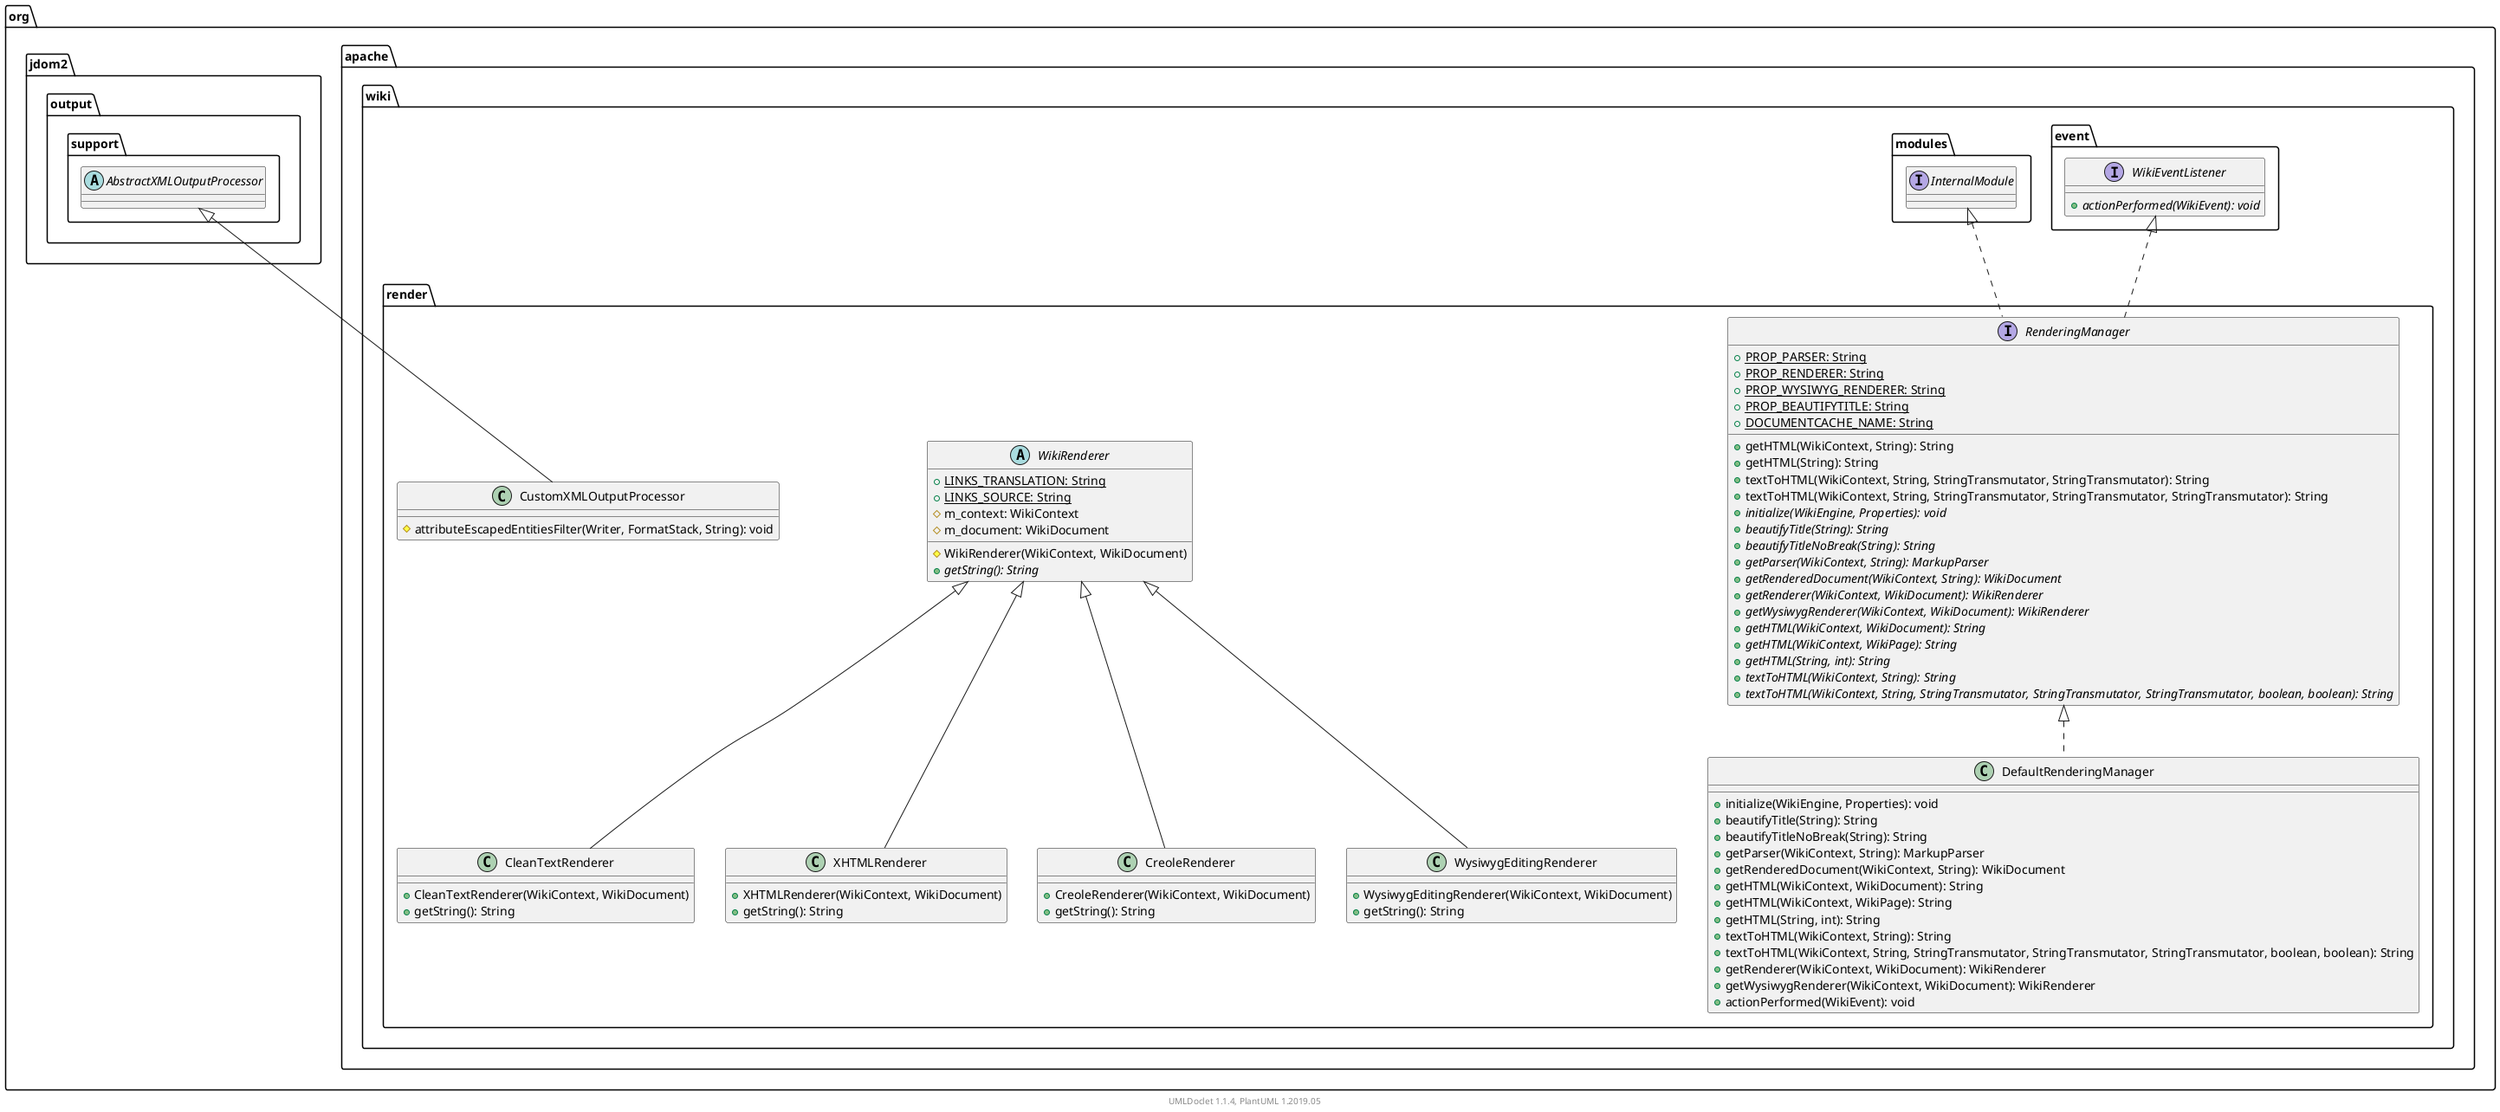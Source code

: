 @startuml

    namespace org.apache.wiki.render {

        class CustomXMLOutputProcessor [[CustomXMLOutputProcessor.html]] {
            #attributeEscapedEntitiesFilter(Writer, FormatStack, String): void
        }

        class DefaultRenderingManager [[DefaultRenderingManager.html]] {
            +initialize(WikiEngine, Properties): void
            +beautifyTitle(String): String
            +beautifyTitleNoBreak(String): String
            +getParser(WikiContext, String): MarkupParser
            +getRenderedDocument(WikiContext, String): WikiDocument
            +getHTML(WikiContext, WikiDocument): String
            +getHTML(WikiContext, WikiPage): String
            +getHTML(String, int): String
            +textToHTML(WikiContext, String): String
            +textToHTML(WikiContext, String, StringTransmutator, StringTransmutator, StringTransmutator, boolean, boolean): String
            +getRenderer(WikiContext, WikiDocument): WikiRenderer
            +getWysiwygRenderer(WikiContext, WikiDocument): WikiRenderer
            +actionPerformed(WikiEvent): void
        }

        class CleanTextRenderer [[CleanTextRenderer.html]] {
            +CleanTextRenderer(WikiContext, WikiDocument)
            +getString(): String
        }

        class XHTMLRenderer [[XHTMLRenderer.html]] {
            +XHTMLRenderer(WikiContext, WikiDocument)
            +getString(): String
        }

        abstract class WikiRenderer [[WikiRenderer.html]] {
            {static} +LINKS_TRANSLATION: String
            {static} +LINKS_SOURCE: String
            #m_context: WikiContext
            #m_document: WikiDocument
            #WikiRenderer(WikiContext, WikiDocument)
            {abstract} +getString(): String
        }

        interface RenderingManager [[RenderingManager.html]] {
            {static} +PROP_PARSER: String
            {static} +PROP_RENDERER: String
            {static} +PROP_WYSIWYG_RENDERER: String
            {static} +PROP_BEAUTIFYTITLE: String
            {static} +DOCUMENTCACHE_NAME: String
            +getHTML(WikiContext, String): String
            +getHTML(String): String
            +textToHTML(WikiContext, String, StringTransmutator, StringTransmutator): String
            +textToHTML(WikiContext, String, StringTransmutator, StringTransmutator, StringTransmutator): String
            {abstract} +initialize(WikiEngine, Properties): void
            {abstract} +beautifyTitle(String): String
            {abstract} +beautifyTitleNoBreak(String): String
            {abstract} +getParser(WikiContext, String): MarkupParser
            {abstract} +getRenderedDocument(WikiContext, String): WikiDocument
            {abstract} +getRenderer(WikiContext, WikiDocument): WikiRenderer
            {abstract} +getWysiwygRenderer(WikiContext, WikiDocument): WikiRenderer
            {abstract} +getHTML(WikiContext, WikiDocument): String
            {abstract} +getHTML(WikiContext, WikiPage): String
            {abstract} +getHTML(String, int): String
            {abstract} +textToHTML(WikiContext, String): String
            {abstract} +textToHTML(WikiContext, String, StringTransmutator, StringTransmutator, StringTransmutator, boolean, boolean): String
        }

        class CreoleRenderer [[CreoleRenderer.html]] {
            +CreoleRenderer(WikiContext, WikiDocument)
            +getString(): String
        }

        class WysiwygEditingRenderer [[WysiwygEditingRenderer.html]] {
            +WysiwygEditingRenderer(WikiContext, WikiDocument)
            +getString(): String
        }

        abstract class org.jdom2.output.support.AbstractXMLOutputProcessor
        org.jdom2.output.support.AbstractXMLOutputProcessor <|-- CustomXMLOutputProcessor

        RenderingManager <|.. DefaultRenderingManager

        WikiRenderer <|-- CleanTextRenderer

        WikiRenderer <|-- XHTMLRenderer

        interface org.apache.wiki.event.WikiEventListener {
            {abstract} +actionPerformed(WikiEvent): void
        }
        org.apache.wiki.event.WikiEventListener <|.. RenderingManager

        interface org.apache.wiki.modules.InternalModule
        org.apache.wiki.modules.InternalModule <|.. RenderingManager

        WikiRenderer <|-- CreoleRenderer

        WikiRenderer <|-- WysiwygEditingRenderer

    }


    center footer UMLDoclet 1.1.4, PlantUML 1.2019.05
@enduml
